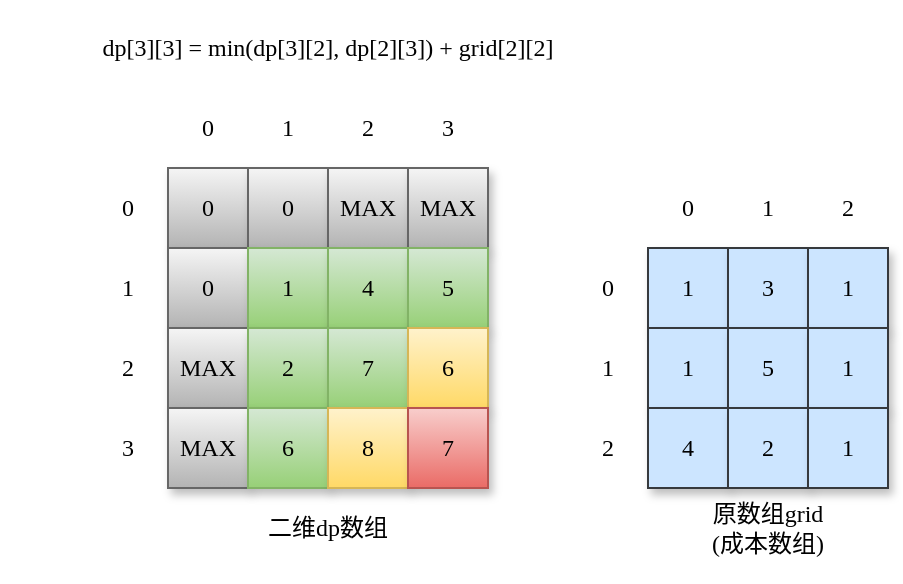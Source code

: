<mxfile version="16.0.0" type="github">
  <diagram id="p5ftxtLWswDbw9f7aVgH" name="第 1 页">
    <mxGraphModel dx="802" dy="425" grid="1" gridSize="10" guides="1" tooltips="1" connect="1" arrows="1" fold="1" page="1" pageScale="1" pageWidth="827" pageHeight="1169" background="#ffffff" math="0" shadow="0">
      <root>
        <mxCell id="0" />
        <mxCell id="1" parent="0" />
        <mxCell id="alPgGcFQi_ghX2T_AxRJ-1" value="&lt;font face=&quot;Comic Sans MS&quot;&gt;0&lt;/font&gt;" style="rounded=0;whiteSpace=wrap;html=1;fillColor=#f5f5f5;strokeColor=#666666;shadow=1;gradientColor=#b3b3b3;" vertex="1" parent="1">
          <mxGeometry x="200" y="200" width="40" height="40" as="geometry" />
        </mxCell>
        <mxCell id="alPgGcFQi_ghX2T_AxRJ-2" value="&lt;span style=&quot;font-family: &amp;#34;comic sans ms&amp;#34;&quot;&gt;0&lt;/span&gt;" style="rounded=0;whiteSpace=wrap;html=1;fillColor=#f5f5f5;strokeColor=#666666;shadow=1;gradientColor=#b3b3b3;" vertex="1" parent="1">
          <mxGeometry x="240" y="200" width="40" height="40" as="geometry" />
        </mxCell>
        <mxCell id="alPgGcFQi_ghX2T_AxRJ-3" value="&lt;span style=&quot;font-family: &amp;#34;comic sans ms&amp;#34;&quot;&gt;MAX&lt;/span&gt;" style="rounded=0;whiteSpace=wrap;html=1;fillColor=#f5f5f5;strokeColor=#666666;shadow=1;gradientColor=#b3b3b3;" vertex="1" parent="1">
          <mxGeometry x="280" y="200" width="40" height="40" as="geometry" />
        </mxCell>
        <mxCell id="alPgGcFQi_ghX2T_AxRJ-4" value="&lt;span&gt;&lt;font face=&quot;Comic Sans MS&quot;&gt;MAX&lt;/font&gt;&lt;/span&gt;" style="rounded=0;whiteSpace=wrap;html=1;fillColor=#f5f5f5;strokeColor=#666666;shadow=1;gradientColor=#b3b3b3;" vertex="1" parent="1">
          <mxGeometry x="320" y="200" width="40" height="40" as="geometry" />
        </mxCell>
        <mxCell id="alPgGcFQi_ghX2T_AxRJ-5" value="&lt;span style=&quot;font-family: &amp;#34;comic sans ms&amp;#34;&quot;&gt;0&lt;/span&gt;" style="rounded=0;whiteSpace=wrap;html=1;fillColor=#f5f5f5;strokeColor=#666666;shadow=1;gradientColor=#b3b3b3;" vertex="1" parent="1">
          <mxGeometry x="200" y="240" width="40" height="40" as="geometry" />
        </mxCell>
        <mxCell id="alPgGcFQi_ghX2T_AxRJ-6" value="&lt;font face=&quot;Comic Sans MS&quot;&gt;1&lt;/font&gt;" style="rounded=0;whiteSpace=wrap;html=1;fillColor=#d5e8d4;strokeColor=#82b366;shadow=1;gradientColor=#97d077;" vertex="1" parent="1">
          <mxGeometry x="240" y="240" width="40" height="40" as="geometry" />
        </mxCell>
        <mxCell id="alPgGcFQi_ghX2T_AxRJ-7" value="&lt;font face=&quot;Comic Sans MS&quot;&gt;4&lt;/font&gt;" style="rounded=0;whiteSpace=wrap;html=1;fillColor=#d5e8d4;strokeColor=#82b366;shadow=1;gradientColor=#97d077;" vertex="1" parent="1">
          <mxGeometry x="280" y="240" width="40" height="40" as="geometry" />
        </mxCell>
        <mxCell id="alPgGcFQi_ghX2T_AxRJ-8" value="&lt;span style=&quot;font-family: &amp;#34;comic sans ms&amp;#34;&quot;&gt;5&lt;/span&gt;" style="rounded=0;whiteSpace=wrap;html=1;fillColor=#d5e8d4;strokeColor=#82b366;shadow=1;gradientColor=#97d077;" vertex="1" parent="1">
          <mxGeometry x="320" y="240" width="40" height="40" as="geometry" />
        </mxCell>
        <mxCell id="alPgGcFQi_ghX2T_AxRJ-9" value="&lt;span style=&quot;font-family: &amp;#34;comic sans ms&amp;#34;&quot;&gt;MAX&lt;/span&gt;" style="rounded=0;whiteSpace=wrap;html=1;fillColor=#f5f5f5;strokeColor=#666666;shadow=1;gradientColor=#b3b3b3;" vertex="1" parent="1">
          <mxGeometry x="200" y="280" width="40" height="40" as="geometry" />
        </mxCell>
        <mxCell id="alPgGcFQi_ghX2T_AxRJ-10" value="&lt;span style=&quot;font-family: &amp;#34;comic sans ms&amp;#34;&quot;&gt;2&lt;/span&gt;" style="rounded=0;whiteSpace=wrap;html=1;fillColor=#d5e8d4;strokeColor=#82b366;shadow=1;gradientColor=#97d077;" vertex="1" parent="1">
          <mxGeometry x="240" y="280" width="40" height="40" as="geometry" />
        </mxCell>
        <mxCell id="alPgGcFQi_ghX2T_AxRJ-11" value="&lt;font face=&quot;Comic Sans MS&quot;&gt;7&lt;/font&gt;" style="rounded=0;whiteSpace=wrap;html=1;fillColor=#d5e8d4;strokeColor=#82b366;shadow=1;gradientColor=#97d077;" vertex="1" parent="1">
          <mxGeometry x="280" y="280" width="40" height="40" as="geometry" />
        </mxCell>
        <mxCell id="alPgGcFQi_ghX2T_AxRJ-12" value="&lt;span style=&quot;font-family: &amp;#34;comic sans ms&amp;#34;&quot;&gt;6&lt;/span&gt;" style="rounded=0;whiteSpace=wrap;html=1;fillColor=#fff2cc;strokeColor=#d6b656;shadow=1;gradientColor=#ffd966;" vertex="1" parent="1">
          <mxGeometry x="320" y="280" width="40" height="40" as="geometry" />
        </mxCell>
        <mxCell id="alPgGcFQi_ghX2T_AxRJ-13" value="&lt;span style=&quot;font-family: &amp;#34;comic sans ms&amp;#34;&quot;&gt;MAX&lt;/span&gt;" style="rounded=0;whiteSpace=wrap;html=1;fillColor=#f5f5f5;strokeColor=#666666;shadow=1;gradientColor=#b3b3b3;" vertex="1" parent="1">
          <mxGeometry x="200" y="320" width="40" height="40" as="geometry" />
        </mxCell>
        <mxCell id="alPgGcFQi_ghX2T_AxRJ-14" value="&lt;font face=&quot;Comic Sans MS&quot;&gt;6&lt;/font&gt;" style="rounded=0;whiteSpace=wrap;html=1;fillColor=#d5e8d4;strokeColor=#82b366;shadow=1;gradientColor=#97d077;" vertex="1" parent="1">
          <mxGeometry x="240" y="320" width="40" height="40" as="geometry" />
        </mxCell>
        <mxCell id="alPgGcFQi_ghX2T_AxRJ-15" value="&lt;font face=&quot;Comic Sans MS&quot;&gt;8&lt;/font&gt;" style="rounded=0;whiteSpace=wrap;html=1;fillColor=#fff2cc;strokeColor=#d6b656;shadow=1;gradientColor=#ffd966;" vertex="1" parent="1">
          <mxGeometry x="280" y="320" width="40" height="40" as="geometry" />
        </mxCell>
        <mxCell id="alPgGcFQi_ghX2T_AxRJ-16" value="&lt;span style=&quot;font-family: &amp;#34;comic sans ms&amp;#34;&quot;&gt;7&lt;/span&gt;" style="rounded=0;whiteSpace=wrap;html=1;fillColor=#f8cecc;strokeColor=#b85450;shadow=1;gradientColor=#ea6b66;" vertex="1" parent="1">
          <mxGeometry x="320" y="320" width="40" height="40" as="geometry" />
        </mxCell>
        <mxCell id="alPgGcFQi_ghX2T_AxRJ-17" value="&lt;font face=&quot;Comic Sans MS&quot;&gt;0&lt;/font&gt;" style="rounded=0;whiteSpace=wrap;html=1;opacity=0;" vertex="1" parent="1">
          <mxGeometry x="200" y="160" width="40" height="40" as="geometry" />
        </mxCell>
        <mxCell id="alPgGcFQi_ghX2T_AxRJ-18" value="&lt;font face=&quot;Comic Sans MS&quot;&gt;1&lt;/font&gt;" style="rounded=0;whiteSpace=wrap;html=1;opacity=0;" vertex="1" parent="1">
          <mxGeometry x="240" y="160" width="40" height="40" as="geometry" />
        </mxCell>
        <mxCell id="alPgGcFQi_ghX2T_AxRJ-19" value="&lt;font face=&quot;Comic Sans MS&quot;&gt;2&lt;/font&gt;" style="rounded=0;whiteSpace=wrap;html=1;opacity=0;" vertex="1" parent="1">
          <mxGeometry x="280" y="160" width="40" height="40" as="geometry" />
        </mxCell>
        <mxCell id="alPgGcFQi_ghX2T_AxRJ-20" value="&lt;font face=&quot;Comic Sans MS&quot;&gt;3&lt;/font&gt;" style="rounded=0;whiteSpace=wrap;html=1;opacity=0;" vertex="1" parent="1">
          <mxGeometry x="320" y="160" width="40" height="40" as="geometry" />
        </mxCell>
        <mxCell id="alPgGcFQi_ghX2T_AxRJ-21" value="&lt;font face=&quot;Comic Sans MS&quot;&gt;0&lt;/font&gt;" style="rounded=0;whiteSpace=wrap;html=1;opacity=0;" vertex="1" parent="1">
          <mxGeometry x="160" y="200" width="40" height="40" as="geometry" />
        </mxCell>
        <mxCell id="alPgGcFQi_ghX2T_AxRJ-22" value="&lt;font face=&quot;Comic Sans MS&quot;&gt;1&lt;/font&gt;" style="rounded=0;whiteSpace=wrap;html=1;opacity=0;" vertex="1" parent="1">
          <mxGeometry x="160" y="240" width="40" height="40" as="geometry" />
        </mxCell>
        <mxCell id="alPgGcFQi_ghX2T_AxRJ-23" value="&lt;font face=&quot;Comic Sans MS&quot;&gt;2&lt;/font&gt;" style="rounded=0;whiteSpace=wrap;html=1;opacity=0;" vertex="1" parent="1">
          <mxGeometry x="160" y="280" width="40" height="40" as="geometry" />
        </mxCell>
        <mxCell id="alPgGcFQi_ghX2T_AxRJ-24" value="&lt;font face=&quot;Comic Sans MS&quot;&gt;3&lt;/font&gt;" style="rounded=0;whiteSpace=wrap;html=1;opacity=0;" vertex="1" parent="1">
          <mxGeometry x="160" y="320" width="40" height="40" as="geometry" />
        </mxCell>
        <mxCell id="alPgGcFQi_ghX2T_AxRJ-25" value="二维dp数组" style="text;html=1;strokeColor=none;fillColor=none;align=center;verticalAlign=middle;whiteSpace=wrap;rounded=0;shadow=1;sketch=1;fontFamily=Comic Sans MS;opacity=0;" vertex="1" parent="1">
          <mxGeometry x="200" y="360" width="160" height="40" as="geometry" />
        </mxCell>
        <mxCell id="alPgGcFQi_ghX2T_AxRJ-26" value="&lt;font face=&quot;Comic Sans MS&quot;&gt;1&lt;/font&gt;" style="rounded=0;whiteSpace=wrap;html=1;fillColor=#cce5ff;strokeColor=#36393d;shadow=1;" vertex="1" parent="1">
          <mxGeometry x="440" y="240" width="40" height="40" as="geometry" />
        </mxCell>
        <mxCell id="alPgGcFQi_ghX2T_AxRJ-27" value="&lt;font face=&quot;Comic Sans MS&quot;&gt;3&lt;/font&gt;" style="rounded=0;whiteSpace=wrap;html=1;fillColor=#cce5ff;strokeColor=#36393d;shadow=1;" vertex="1" parent="1">
          <mxGeometry x="480" y="240" width="40" height="40" as="geometry" />
        </mxCell>
        <mxCell id="alPgGcFQi_ghX2T_AxRJ-28" value="&lt;span style=&quot;font-family: &amp;#34;comic sans ms&amp;#34;&quot;&gt;1&lt;/span&gt;" style="rounded=0;whiteSpace=wrap;html=1;fillColor=#cce5ff;strokeColor=#36393d;shadow=1;" vertex="1" parent="1">
          <mxGeometry x="520" y="240" width="40" height="40" as="geometry" />
        </mxCell>
        <mxCell id="alPgGcFQi_ghX2T_AxRJ-29" value="&lt;span style=&quot;font-family: &amp;#34;comic sans ms&amp;#34;&quot;&gt;1&lt;/span&gt;" style="rounded=0;whiteSpace=wrap;html=1;fillColor=#cce5ff;strokeColor=#36393d;shadow=1;" vertex="1" parent="1">
          <mxGeometry x="440" y="280" width="40" height="40" as="geometry" />
        </mxCell>
        <mxCell id="alPgGcFQi_ghX2T_AxRJ-30" value="&lt;font face=&quot;Comic Sans MS&quot;&gt;5&lt;/font&gt;" style="rounded=0;whiteSpace=wrap;html=1;fillColor=#cce5ff;strokeColor=#36393d;shadow=1;" vertex="1" parent="1">
          <mxGeometry x="480" y="280" width="40" height="40" as="geometry" />
        </mxCell>
        <mxCell id="alPgGcFQi_ghX2T_AxRJ-31" value="&lt;span style=&quot;font-family: &amp;#34;comic sans ms&amp;#34;&quot;&gt;1&lt;/span&gt;" style="rounded=0;whiteSpace=wrap;html=1;fillColor=#cce5ff;strokeColor=#36393d;shadow=1;" vertex="1" parent="1">
          <mxGeometry x="520" y="280" width="40" height="40" as="geometry" />
        </mxCell>
        <mxCell id="alPgGcFQi_ghX2T_AxRJ-32" value="&lt;font face=&quot;Comic Sans MS&quot;&gt;4&lt;/font&gt;" style="rounded=0;whiteSpace=wrap;html=1;fillColor=#cce5ff;strokeColor=#36393d;shadow=1;" vertex="1" parent="1">
          <mxGeometry x="440" y="320" width="40" height="40" as="geometry" />
        </mxCell>
        <mxCell id="alPgGcFQi_ghX2T_AxRJ-33" value="&lt;font face=&quot;Comic Sans MS&quot;&gt;2&lt;/font&gt;" style="rounded=0;whiteSpace=wrap;html=1;fillColor=#cce5ff;strokeColor=#36393d;shadow=1;" vertex="1" parent="1">
          <mxGeometry x="480" y="320" width="40" height="40" as="geometry" />
        </mxCell>
        <mxCell id="alPgGcFQi_ghX2T_AxRJ-34" value="&lt;span style=&quot;font-family: &amp;#34;comic sans ms&amp;#34;&quot;&gt;1&lt;/span&gt;" style="rounded=0;whiteSpace=wrap;html=1;fillColor=#cce5ff;strokeColor=#36393d;shadow=1;" vertex="1" parent="1">
          <mxGeometry x="520" y="320" width="40" height="40" as="geometry" />
        </mxCell>
        <mxCell id="alPgGcFQi_ghX2T_AxRJ-35" value="原数组&lt;span&gt;grid&lt;br&gt;(成本数组)&lt;/span&gt;&lt;div class=&quot;okr-block-clipboard&quot;&gt;&lt;/div&gt;" style="text;html=1;strokeColor=none;fillColor=none;align=center;verticalAlign=middle;whiteSpace=wrap;rounded=0;shadow=1;sketch=1;fontFamily=Comic Sans MS;opacity=0;" vertex="1" parent="1">
          <mxGeometry x="440" y="360" width="120" height="40" as="geometry" />
        </mxCell>
        <mxCell id="alPgGcFQi_ghX2T_AxRJ-36" value="&lt;font face=&quot;Comic Sans MS&quot;&gt;0&lt;/font&gt;" style="rounded=0;whiteSpace=wrap;html=1;opacity=0;" vertex="1" parent="1">
          <mxGeometry x="400" y="240" width="40" height="40" as="geometry" />
        </mxCell>
        <mxCell id="alPgGcFQi_ghX2T_AxRJ-37" value="&lt;font face=&quot;Comic Sans MS&quot;&gt;1&lt;/font&gt;" style="rounded=0;whiteSpace=wrap;html=1;opacity=0;" vertex="1" parent="1">
          <mxGeometry x="400" y="280" width="40" height="40" as="geometry" />
        </mxCell>
        <mxCell id="alPgGcFQi_ghX2T_AxRJ-38" value="&lt;font face=&quot;Comic Sans MS&quot;&gt;2&lt;/font&gt;" style="rounded=0;whiteSpace=wrap;html=1;opacity=0;" vertex="1" parent="1">
          <mxGeometry x="400" y="320" width="40" height="40" as="geometry" />
        </mxCell>
        <mxCell id="alPgGcFQi_ghX2T_AxRJ-39" value="&lt;font face=&quot;Comic Sans MS&quot;&gt;0&lt;/font&gt;" style="rounded=0;whiteSpace=wrap;html=1;opacity=0;" vertex="1" parent="1">
          <mxGeometry x="440" y="200" width="40" height="40" as="geometry" />
        </mxCell>
        <mxCell id="alPgGcFQi_ghX2T_AxRJ-40" value="&lt;font face=&quot;Comic Sans MS&quot;&gt;1&lt;/font&gt;" style="rounded=0;whiteSpace=wrap;html=1;opacity=0;" vertex="1" parent="1">
          <mxGeometry x="480" y="200" width="40" height="40" as="geometry" />
        </mxCell>
        <mxCell id="alPgGcFQi_ghX2T_AxRJ-41" value="&lt;font face=&quot;Comic Sans MS&quot;&gt;2&lt;/font&gt;" style="rounded=0;whiteSpace=wrap;html=1;opacity=0;" vertex="1" parent="1">
          <mxGeometry x="520" y="200" width="40" height="40" as="geometry" />
        </mxCell>
        <mxCell id="alPgGcFQi_ghX2T_AxRJ-42" value="dp[3][3] = min(dp[3][2], dp[2][3]) + grid[2][2]" style="text;html=1;strokeColor=none;fillColor=none;align=center;verticalAlign=middle;whiteSpace=wrap;rounded=0;shadow=1;sketch=1;fontFamily=Comic Sans MS;opacity=0;" vertex="1" parent="1">
          <mxGeometry x="120" y="120" width="320" height="40" as="geometry" />
        </mxCell>
      </root>
    </mxGraphModel>
  </diagram>
</mxfile>

